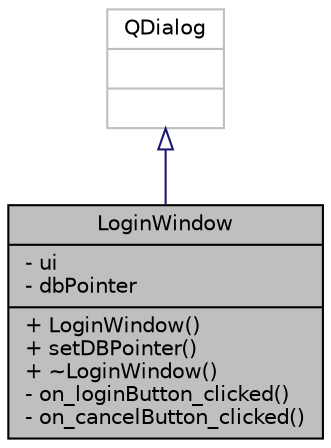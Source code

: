 digraph "LoginWindow"
{
 // INTERACTIVE_SVG=YES
  bgcolor="transparent";
  edge [fontname="Helvetica",fontsize="10",labelfontname="Helvetica",labelfontsize="10"];
  node [fontname="Helvetica",fontsize="10",shape=record];
  Node0 [label="{LoginWindow\n|- ui\l- dbPointer\l|+ LoginWindow()\l+ setDBPointer()\l+ ~LoginWindow()\l- on_loginButton_clicked()\l- on_cancelButton_clicked()\l}",height=0.2,width=0.4,color="black", fillcolor="grey75", style="filled", fontcolor="black"];
  Node1 -> Node0 [dir="back",color="midnightblue",fontsize="10",style="solid",arrowtail="onormal",fontname="Helvetica"];
  Node1 [label="{QDialog\n||}",height=0.2,width=0.4,color="grey75"];
}
